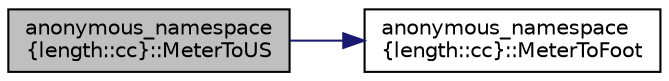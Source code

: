 digraph "anonymous_namespace{length::cc}::MeterToUS"
{
 // LATEX_PDF_SIZE
  edge [fontname="Helvetica",fontsize="10",labelfontname="Helvetica",labelfontsize="10"];
  node [fontname="Helvetica",fontsize="10",shape=record];
  rankdir="LR";
  Node1 [label="anonymous_namespace\l\{length::cc\}::MeterToUS",height=0.2,width=0.4,color="black", fillcolor="grey75", style="filled", fontcolor="black",tooltip="Convert a value from meters to a US Customary unit (inches, feet, yards etc.)"];
  Node1 -> Node2 [color="midnightblue",fontsize="10",style="solid",fontname="Helvetica"];
  Node2 [label="anonymous_namespace\l\{length::cc\}::MeterToFoot",height=0.2,width=0.4,color="black", fillcolor="white", style="filled",URL="$namespaceanonymous__namespace_02length_8cc_03.html#a42d2b83e245c3c186aca9f6c92097f73",tooltip="Convert a value in meters to the equivalent value in feet."];
}
